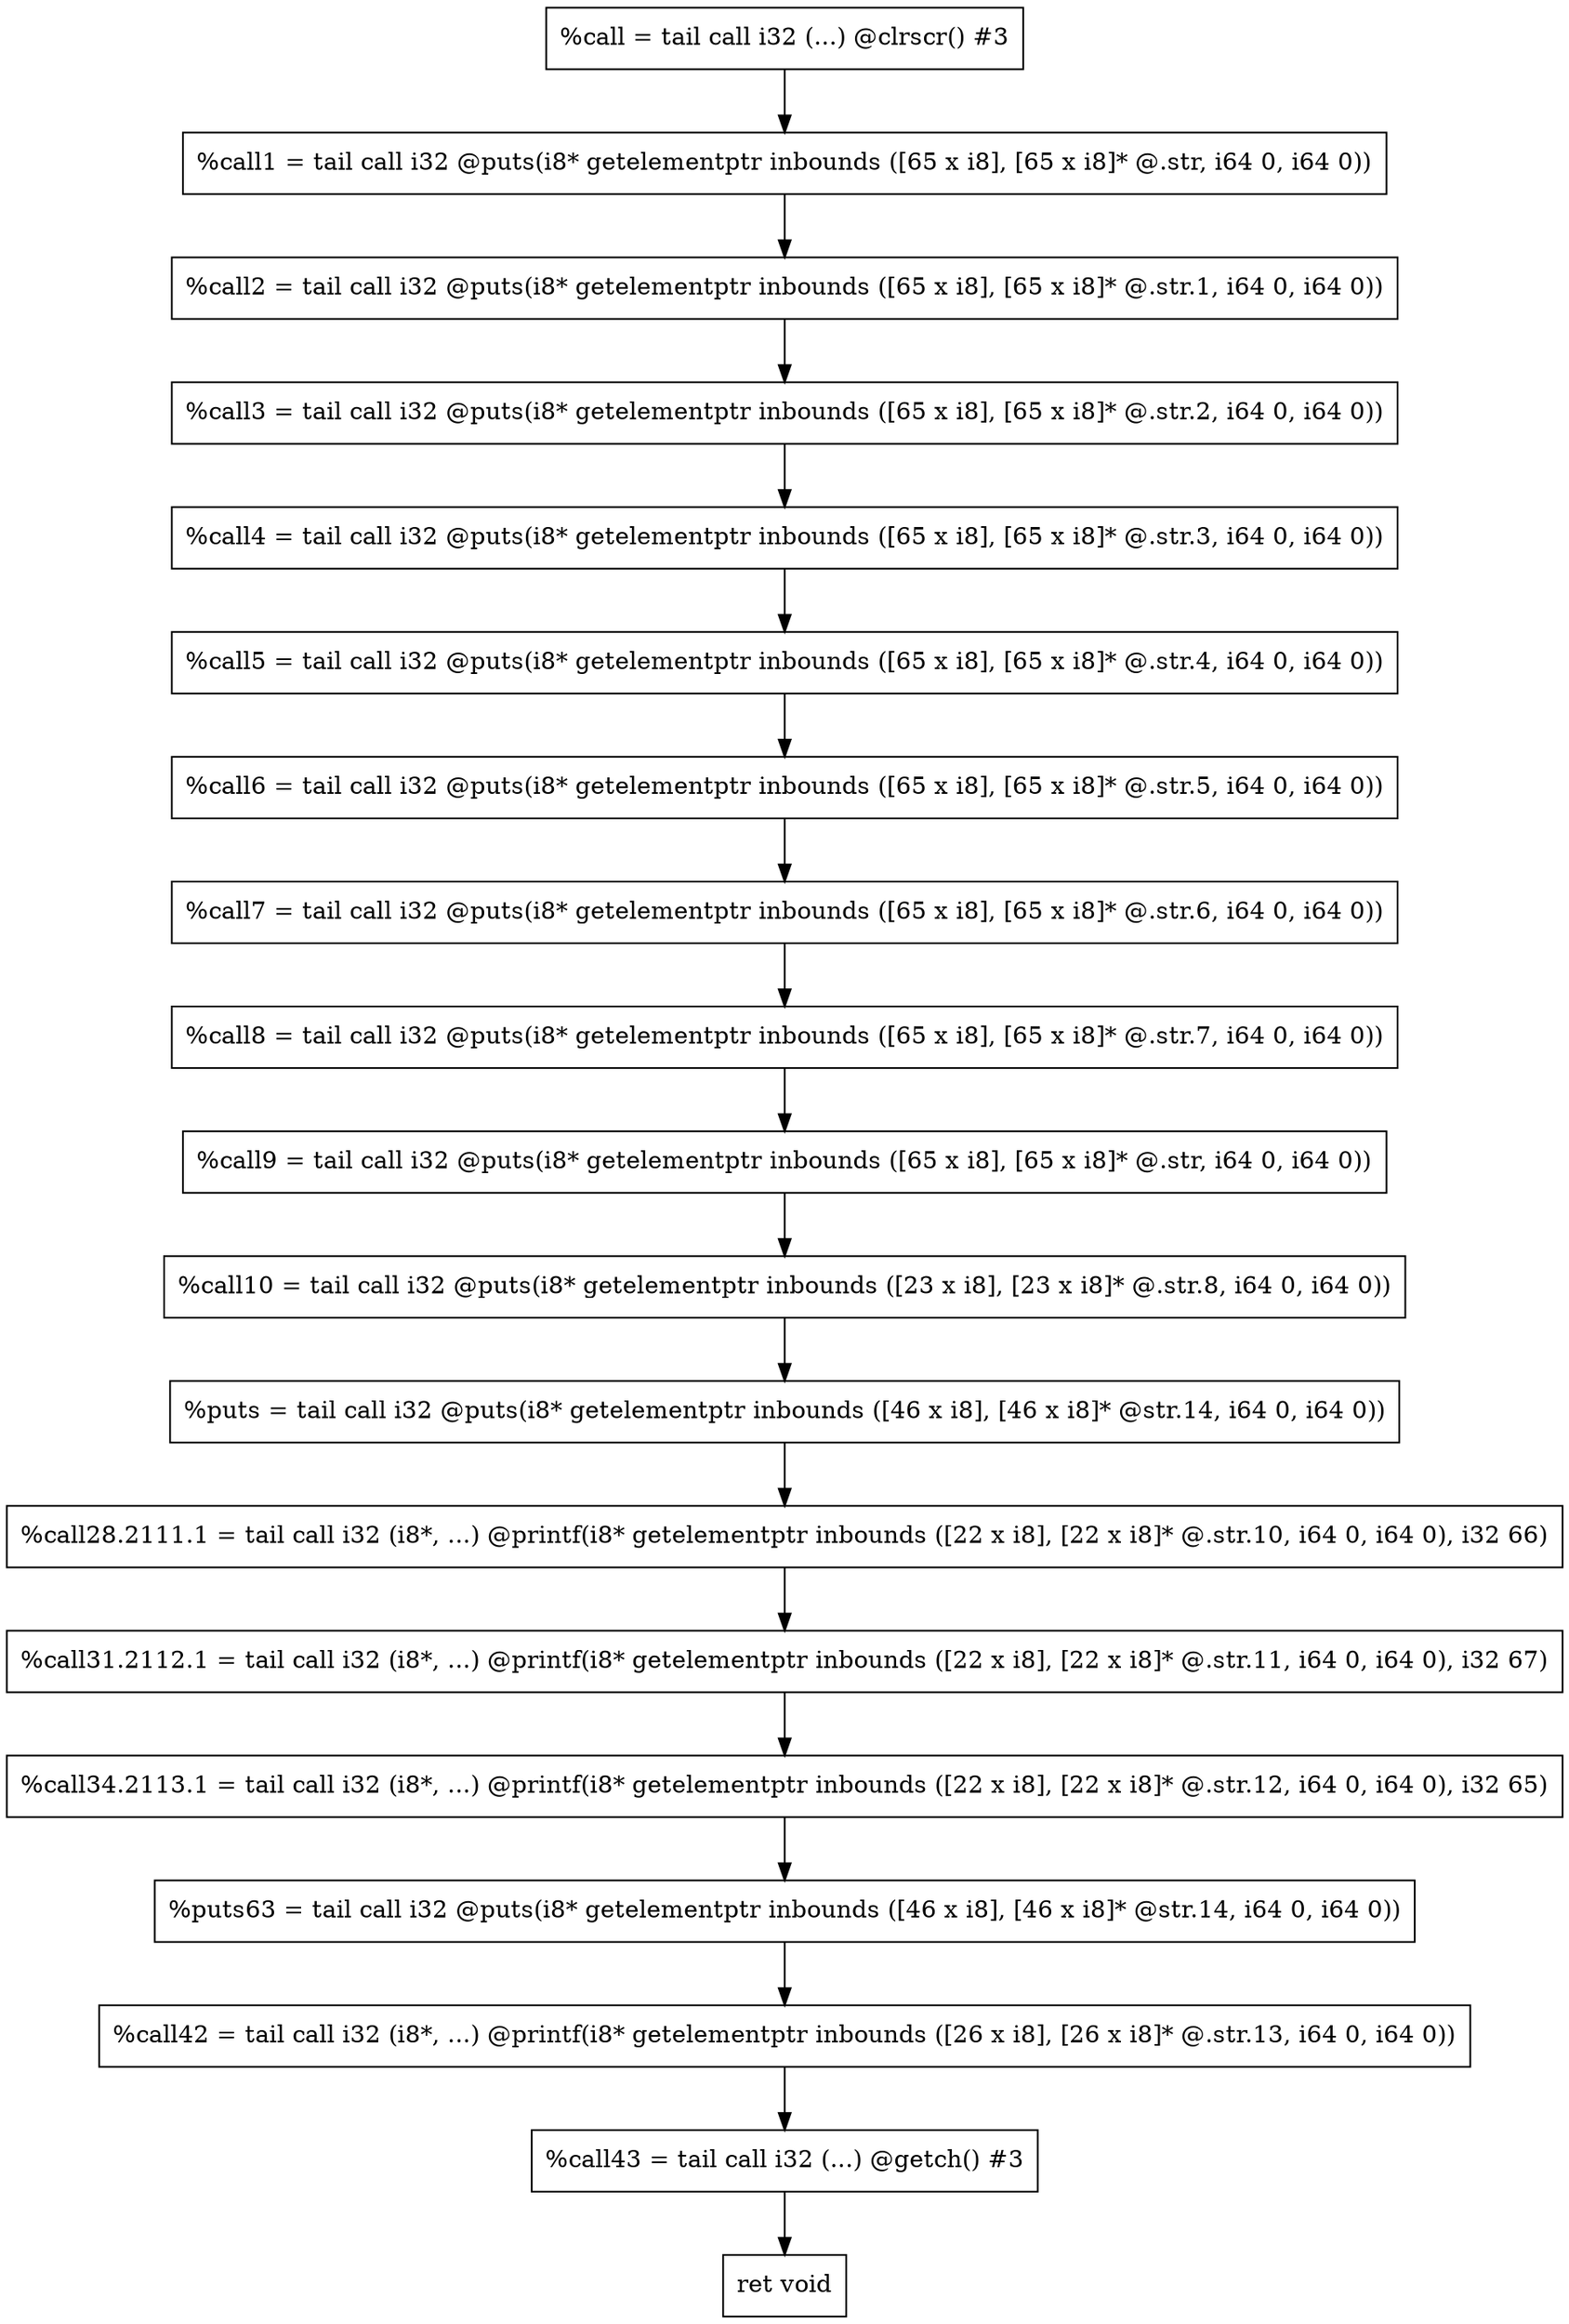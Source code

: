 digraph "CDFG for'func' function" {
	Node0x55cd4758b028[shape=record, label="  %call = tail call i32 (...) @clrscr() #3"]
	Node0x55cd4758baa0[shape=record, label="  %call1 = tail call i32 @puts(i8* getelementptr inbounds ([65 x i8], [65 x i8]* @.str, i64 0, i64 0))"]
	Node0x55cd4758bc30[shape=record, label="  %call2 = tail call i32 @puts(i8* getelementptr inbounds ([65 x i8], [65 x i8]* @.str.1, i64 0, i64 0))"]
	Node0x55cd4758bda0[shape=record, label="  %call3 = tail call i32 @puts(i8* getelementptr inbounds ([65 x i8], [65 x i8]* @.str.2, i64 0, i64 0))"]
	Node0x55cd4758bf10[shape=record, label="  %call4 = tail call i32 @puts(i8* getelementptr inbounds ([65 x i8], [65 x i8]* @.str.3, i64 0, i64 0))"]
	Node0x55cd4758c080[shape=record, label="  %call5 = tail call i32 @puts(i8* getelementptr inbounds ([65 x i8], [65 x i8]* @.str.4, i64 0, i64 0))"]
	Node0x55cd4758c1f0[shape=record, label="  %call6 = tail call i32 @puts(i8* getelementptr inbounds ([65 x i8], [65 x i8]* @.str.5, i64 0, i64 0))"]
	Node0x55cd4758c360[shape=record, label="  %call7 = tail call i32 @puts(i8* getelementptr inbounds ([65 x i8], [65 x i8]* @.str.6, i64 0, i64 0))"]
	Node0x55cd4758c4d0[shape=record, label="  %call8 = tail call i32 @puts(i8* getelementptr inbounds ([65 x i8], [65 x i8]* @.str.7, i64 0, i64 0))"]
	Node0x55cd4758c5c0[shape=record, label="  %call9 = tail call i32 @puts(i8* getelementptr inbounds ([65 x i8], [65 x i8]* @.str, i64 0, i64 0))"]
	Node0x55cd4758c730[shape=record, label="  %call10 = tail call i32 @puts(i8* getelementptr inbounds ([23 x i8], [23 x i8]* @.str.8, i64 0, i64 0))"]
	Node0x55cd4758c8a0[shape=record, label="  %puts = tail call i32 @puts(i8* getelementptr inbounds ([46 x i8], [46 x i8]* @str.14, i64 0, i64 0))"]
	Node0x55cd4758cc88[shape=record, label="  %call28.2111.1 = tail call i32 (i8*, ...) @printf(i8* getelementptr inbounds ([22 x i8], [22 x i8]* @.str.10, i64 0, i64 0), i32 66)"]
	Node0x55cd4758ce78[shape=record, label="  %call31.2112.1 = tail call i32 (i8*, ...) @printf(i8* getelementptr inbounds ([22 x i8], [22 x i8]* @.str.11, i64 0, i64 0), i32 67)"]
	Node0x55cd4758d048[shape=record, label="  %call34.2113.1 = tail call i32 (i8*, ...) @printf(i8* getelementptr inbounds ([22 x i8], [22 x i8]* @.str.12, i64 0, i64 0), i32 65)"]
	Node0x55cd4758d150[shape=record, label="  %puts63 = tail call i32 @puts(i8* getelementptr inbounds ([46 x i8], [46 x i8]* @str.14, i64 0, i64 0))"]
	Node0x55cd4758d2c0[shape=record, label="  %call42 = tail call i32 (i8*, ...) @printf(i8* getelementptr inbounds ([26 x i8], [26 x i8]* @.str.13, i64 0, i64 0))"]
	Node0x55cd4758d448[shape=record, label="  %call43 = tail call i32 (...) @getch() #3"]
	Node0x55cd4758d510[shape=record, label="  ret void"]
	Node0x55cd4758b028 -> Node0x55cd4758baa0
	Node0x55cd4758baa0 -> Node0x55cd4758bc30
	Node0x55cd4758bc30 -> Node0x55cd4758bda0
	Node0x55cd4758bda0 -> Node0x55cd4758bf10
	Node0x55cd4758bf10 -> Node0x55cd4758c080
	Node0x55cd4758c080 -> Node0x55cd4758c1f0
	Node0x55cd4758c1f0 -> Node0x55cd4758c360
	Node0x55cd4758c360 -> Node0x55cd4758c4d0
	Node0x55cd4758c4d0 -> Node0x55cd4758c5c0
	Node0x55cd4758c5c0 -> Node0x55cd4758c730
	Node0x55cd4758c730 -> Node0x55cd4758c8a0
	Node0x55cd4758c8a0 -> Node0x55cd4758cc88
	Node0x55cd4758cc88 -> Node0x55cd4758ce78
	Node0x55cd4758ce78 -> Node0x55cd4758d048
	Node0x55cd4758d048 -> Node0x55cd4758d150
	Node0x55cd4758d150 -> Node0x55cd4758d2c0
	Node0x55cd4758d2c0 -> Node0x55cd4758d448
	Node0x55cd4758d448 -> Node0x55cd4758d510
edge [color=red]
}
